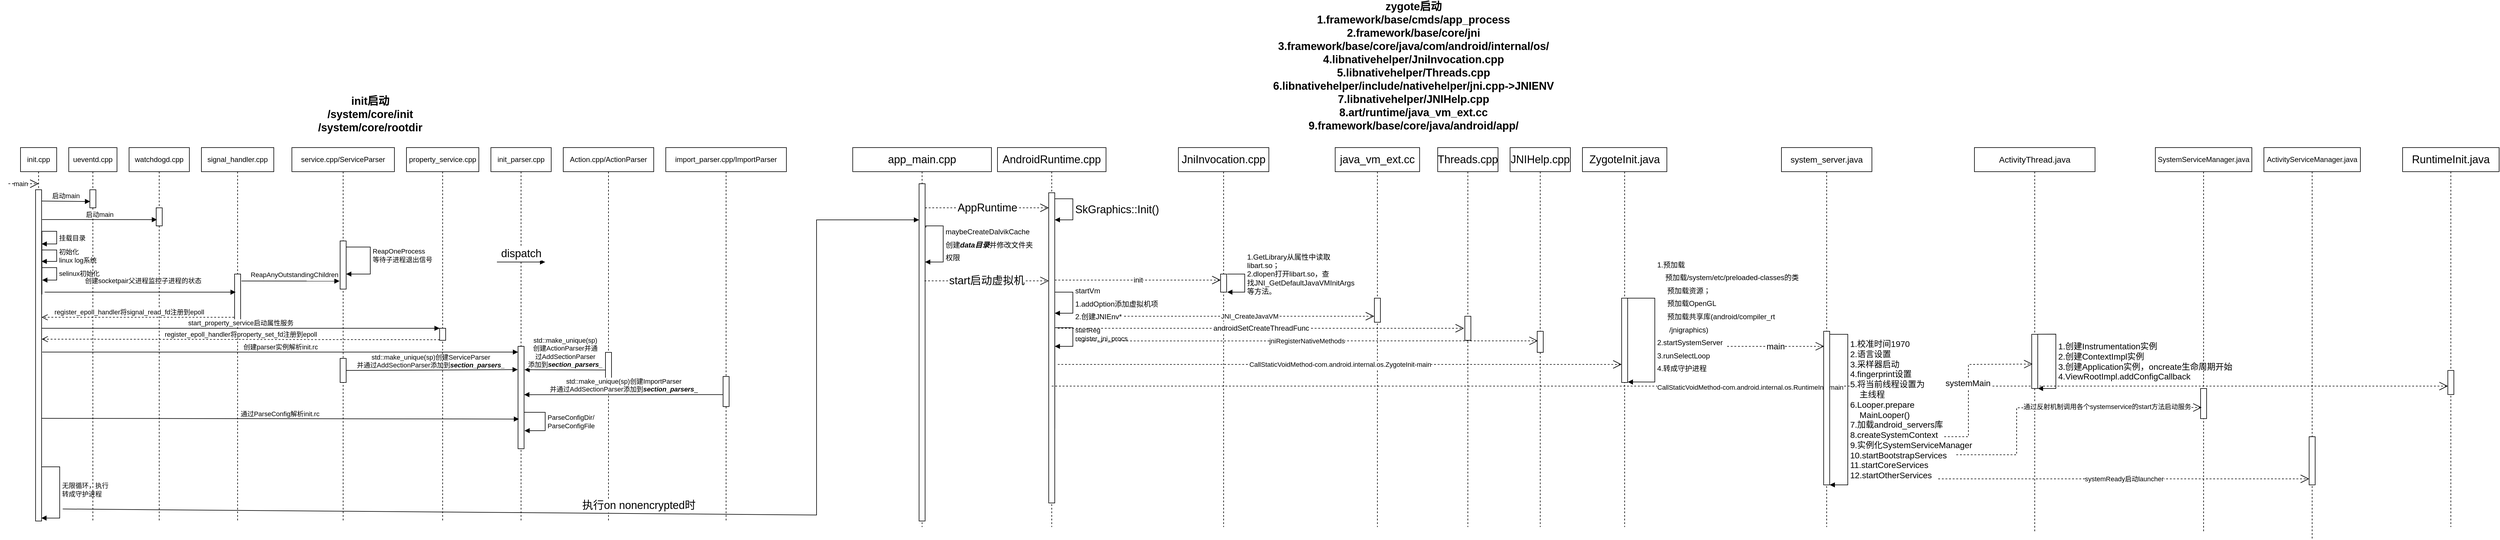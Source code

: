 <mxfile version="20.2.7" type="github">
  <diagram name="Page-1" id="13e1069c-82ec-6db2-03f1-153e76fe0fe0">
    <mxGraphModel dx="2526" dy="1664" grid="1" gridSize="10" guides="1" tooltips="1" connect="1" arrows="1" fold="1" page="1" pageScale="1" pageWidth="1100" pageHeight="850" background="none" math="0" shadow="0">
      <root>
        <mxCell id="0" />
        <mxCell id="1" parent="0" />
        <mxCell id="NBUXA40TTOA3BeRuOu_9-3" value="init.cpp" style="shape=umlLifeline;perimeter=lifelinePerimeter;whiteSpace=wrap;html=1;container=1;collapsible=0;recursiveResize=0;outlineConnect=0;" parent="1" vertex="1">
          <mxGeometry x="-1020" y="190" width="60" height="620" as="geometry" />
        </mxCell>
        <mxCell id="NBUXA40TTOA3BeRuOu_9-8" value="" style="html=1;points=[];perimeter=orthogonalPerimeter;" parent="NBUXA40TTOA3BeRuOu_9-3" vertex="1">
          <mxGeometry x="25" y="70" width="10" height="550" as="geometry" />
        </mxCell>
        <mxCell id="NBUXA40TTOA3BeRuOu_9-17" value="挂载目录" style="edgeStyle=orthogonalEdgeStyle;html=1;align=left;spacingLeft=2;endArrow=block;rounded=0;entryX=1;entryY=0;exitX=1.048;exitY=0.316;exitDx=0;exitDy=0;exitPerimeter=0;" parent="NBUXA40TTOA3BeRuOu_9-3" source="NBUXA40TTOA3BeRuOu_9-8" edge="1">
          <mxGeometry x="0.601" relative="1" as="geometry">
            <mxPoint x="40" y="140" as="sourcePoint" />
            <Array as="points">
              <mxPoint x="60" y="139" />
              <mxPoint x="60" y="160" />
            </Array>
            <mxPoint x="35" y="160" as="targetPoint" />
            <mxPoint as="offset" />
          </mxGeometry>
        </mxCell>
        <mxCell id="NBUXA40TTOA3BeRuOu_9-19" value="初始化&lt;br&gt;linux log系统" style="edgeStyle=orthogonalEdgeStyle;html=1;align=left;spacingLeft=2;endArrow=block;rounded=0;" parent="NBUXA40TTOA3BeRuOu_9-3" edge="1">
          <mxGeometry x="0.015" relative="1" as="geometry">
            <mxPoint x="35" y="170" as="sourcePoint" />
            <Array as="points">
              <mxPoint x="60" y="170" />
              <mxPoint x="60" y="189" />
            </Array>
            <mxPoint x="35" y="189" as="targetPoint" />
            <mxPoint as="offset" />
          </mxGeometry>
        </mxCell>
        <mxCell id="IWm-taD8-fj9oU0irWkf-2" value="selinux初始化" style="edgeStyle=orthogonalEdgeStyle;html=1;align=left;spacingLeft=2;endArrow=block;rounded=0;exitX=1.067;exitY=0.235;exitDx=0;exitDy=0;exitPerimeter=0;" parent="NBUXA40TTOA3BeRuOu_9-3" source="NBUXA40TTOA3BeRuOu_9-8" edge="1">
          <mxGeometry relative="1" as="geometry">
            <mxPoint x="35" y="315" as="sourcePoint" />
            <Array as="points">
              <mxPoint x="60" y="199" />
              <mxPoint x="60" y="220" />
            </Array>
            <mxPoint x="36" y="220" as="targetPoint" />
          </mxGeometry>
        </mxCell>
        <mxCell id="DfM5zsoMmQUeujYZHkAH-2" value="无限循环，执行&lt;br&gt;转成守护进程" style="edgeStyle=orthogonalEdgeStyle;html=1;align=left;spacingLeft=2;endArrow=block;rounded=0;entryX=0.957;entryY=0.991;entryDx=0;entryDy=0;entryPerimeter=0;" parent="NBUXA40TTOA3BeRuOu_9-3" target="NBUXA40TTOA3BeRuOu_9-8" edge="1">
          <mxGeometry relative="1" as="geometry">
            <mxPoint x="35" y="540" as="sourcePoint" />
            <Array as="points">
              <mxPoint x="35" y="530" />
              <mxPoint x="65" y="530" />
              <mxPoint x="65" y="615" />
            </Array>
            <mxPoint x="40" y="560" as="targetPoint" />
          </mxGeometry>
        </mxCell>
        <mxCell id="NBUXA40TTOA3BeRuOu_9-5" value="main" style="endArrow=open;endSize=12;dashed=1;html=1;rounded=0;" parent="1" edge="1">
          <mxGeometry x="-0.2" width="160" relative="1" as="geometry">
            <mxPoint x="-1040" y="250" as="sourcePoint" />
            <mxPoint x="-990" y="250" as="targetPoint" />
            <mxPoint as="offset" />
          </mxGeometry>
        </mxCell>
        <mxCell id="NBUXA40TTOA3BeRuOu_9-6" value="ueventd.cpp" style="shape=umlLifeline;perimeter=lifelinePerimeter;whiteSpace=wrap;html=1;container=1;collapsible=0;recursiveResize=0;outlineConnect=0;" parent="1" vertex="1">
          <mxGeometry x="-940" y="190" width="80" height="620" as="geometry" />
        </mxCell>
        <mxCell id="NBUXA40TTOA3BeRuOu_9-9" value="" style="html=1;points=[];perimeter=orthogonalPerimeter;" parent="NBUXA40TTOA3BeRuOu_9-6" vertex="1">
          <mxGeometry x="35" y="70" width="10" height="30" as="geometry" />
        </mxCell>
        <mxCell id="NBUXA40TTOA3BeRuOu_9-11" value="启动main" style="html=1;verticalAlign=bottom;endArrow=block;rounded=0;entryX=0.046;entryY=0.652;entryDx=0;entryDy=0;entryPerimeter=0;exitX=1;exitY=0.034;exitDx=0;exitDy=0;exitPerimeter=0;" parent="1" source="NBUXA40TTOA3BeRuOu_9-8" target="NBUXA40TTOA3BeRuOu_9-9" edge="1">
          <mxGeometry width="80" relative="1" as="geometry">
            <mxPoint x="-980" y="280" as="sourcePoint" />
            <mxPoint x="-900" y="280" as="targetPoint" />
          </mxGeometry>
        </mxCell>
        <mxCell id="NBUXA40TTOA3BeRuOu_9-12" value="watchdogd.cpp" style="shape=umlLifeline;perimeter=lifelinePerimeter;whiteSpace=wrap;html=1;container=1;collapsible=0;recursiveResize=0;outlineConnect=0;" parent="1" vertex="1">
          <mxGeometry x="-840" y="190" width="100" height="620" as="geometry" />
        </mxCell>
        <mxCell id="NBUXA40TTOA3BeRuOu_9-13" value="" style="html=1;points=[];perimeter=orthogonalPerimeter;" parent="NBUXA40TTOA3BeRuOu_9-12" vertex="1">
          <mxGeometry x="45" y="100" width="10" height="30" as="geometry" />
        </mxCell>
        <mxCell id="NBUXA40TTOA3BeRuOu_9-14" value="启动main" style="html=1;verticalAlign=bottom;endArrow=block;rounded=0;entryX=0.133;entryY=0.656;entryDx=0;entryDy=0;entryPerimeter=0;exitX=1.083;exitY=0.09;exitDx=0;exitDy=0;exitPerimeter=0;" parent="1" source="NBUXA40TTOA3BeRuOu_9-8" target="NBUXA40TTOA3BeRuOu_9-13" edge="1">
          <mxGeometry width="80" relative="1" as="geometry">
            <mxPoint x="-980" y="310" as="sourcePoint" />
            <mxPoint x="-800" y="310" as="targetPoint" />
          </mxGeometry>
        </mxCell>
        <mxCell id="NBUXA40TTOA3BeRuOu_9-20" value="signal_handler.cpp" style="shape=umlLifeline;perimeter=lifelinePerimeter;whiteSpace=wrap;html=1;container=1;collapsible=0;recursiveResize=0;outlineConnect=0;" parent="1" vertex="1">
          <mxGeometry x="-720" y="190" width="120" height="620" as="geometry" />
        </mxCell>
        <mxCell id="NBUXA40TTOA3BeRuOu_9-30" value="" style="html=1;points=[];perimeter=orthogonalPerimeter;" parent="NBUXA40TTOA3BeRuOu_9-20" vertex="1">
          <mxGeometry x="55" y="210" width="10" height="80" as="geometry" />
        </mxCell>
        <mxCell id="NBUXA40TTOA3BeRuOu_9-22" value="创建socketpair父进程监控子进程的状态" style="html=1;verticalAlign=bottom;endArrow=block;rounded=0;entryX=0.18;entryY=0.582;entryDx=0;entryDy=0;entryPerimeter=0;" parent="1" edge="1">
          <mxGeometry x="0.025" y="10" width="80" relative="1" as="geometry">
            <mxPoint x="-980" y="430" as="sourcePoint" />
            <mxPoint x="-663.2" y="430.01" as="targetPoint" />
            <mxPoint as="offset" />
          </mxGeometry>
        </mxCell>
        <mxCell id="NBUXA40TTOA3BeRuOu_9-23" value="service.cpp/ServiceParser" style="shape=umlLifeline;perimeter=lifelinePerimeter;whiteSpace=wrap;html=1;container=1;collapsible=0;recursiveResize=0;outlineConnect=0;" parent="1" vertex="1">
          <mxGeometry x="-570" y="190" width="170" height="620" as="geometry" />
        </mxCell>
        <mxCell id="NBUXA40TTOA3BeRuOu_9-24" value="" style="html=1;points=[];perimeter=orthogonalPerimeter;" parent="NBUXA40TTOA3BeRuOu_9-23" vertex="1">
          <mxGeometry x="80" y="155" width="10" height="80" as="geometry" />
        </mxCell>
        <mxCell id="NBUXA40TTOA3BeRuOu_9-29" value="ReapOneProcess&lt;br&gt;等待子进程退出信号" style="edgeStyle=orthogonalEdgeStyle;html=1;align=left;spacingLeft=2;endArrow=block;rounded=0;exitX=1.014;exitY=0.126;exitDx=0;exitDy=0;exitPerimeter=0;" parent="NBUXA40TTOA3BeRuOu_9-23" source="NBUXA40TTOA3BeRuOu_9-24" edge="1">
          <mxGeometry x="-0.135" relative="1" as="geometry">
            <mxPoint x="55" y="165" as="sourcePoint" />
            <Array as="points">
              <mxPoint x="130" y="165" />
              <mxPoint x="130" y="210" />
              <mxPoint x="90" y="210" />
            </Array>
            <mxPoint x="90" y="210" as="targetPoint" />
            <mxPoint as="offset" />
          </mxGeometry>
        </mxCell>
        <mxCell id="IWm-taD8-fj9oU0irWkf-14" value="" style="html=1;points=[];perimeter=orthogonalPerimeter;" parent="NBUXA40TTOA3BeRuOu_9-23" vertex="1">
          <mxGeometry x="80" y="350" width="10" height="40" as="geometry" />
        </mxCell>
        <mxCell id="IWm-taD8-fj9oU0irWkf-15" value="std::make_unique(sp)创建ServiceParser&lt;br&gt;并通过AddSectionParser添加到&lt;b&gt;&lt;i&gt;section_parsers_&lt;/i&gt;&lt;/b&gt;" style="html=1;verticalAlign=bottom;endArrow=block;rounded=0;entryX=-0.048;entryY=0.227;entryDx=0;entryDy=0;entryPerimeter=0;" parent="NBUXA40TTOA3BeRuOu_9-23" target="IWm-taD8-fj9oU0irWkf-13" edge="1">
          <mxGeometry x="-0.016" y="-1" width="80" relative="1" as="geometry">
            <mxPoint x="90" y="370" as="sourcePoint" />
            <mxPoint x="170" y="370" as="targetPoint" />
            <mxPoint as="offset" />
          </mxGeometry>
        </mxCell>
        <mxCell id="NBUXA40TTOA3BeRuOu_9-25" value="ReapAnyOutstandingChildren" style="html=1;verticalAlign=bottom;endArrow=block;rounded=0;entryX=-0.1;entryY=0.833;entryDx=0;entryDy=0;entryPerimeter=0;startArrow=none;exitX=1.144;exitY=0.144;exitDx=0;exitDy=0;exitPerimeter=0;" parent="1" source="NBUXA40TTOA3BeRuOu_9-30" target="NBUXA40TTOA3BeRuOu_9-24" edge="1">
          <mxGeometry x="0.081" y="2" width="80" relative="1" as="geometry">
            <mxPoint x="-650" y="412" as="sourcePoint" />
            <mxPoint x="-570" y="410" as="targetPoint" />
            <mxPoint as="offset" />
          </mxGeometry>
        </mxCell>
        <mxCell id="NBUXA40TTOA3BeRuOu_9-33" value="" style="html=1;verticalAlign=bottom;endArrow=none;rounded=0;exitX=1.06;exitY=0.233;exitDx=0;exitDy=0;exitPerimeter=0;" parent="1" edge="1">
          <mxGeometry width="80" relative="1" as="geometry">
            <mxPoint x="-654.4" y="410.815" as="sourcePoint" />
            <mxPoint x="-654" y="411" as="targetPoint" />
          </mxGeometry>
        </mxCell>
        <mxCell id="NBUXA40TTOA3BeRuOu_9-32" value="register_epoll_handler将signal_read_fd注册到epoll" style="html=1;verticalAlign=bottom;endArrow=open;dashed=1;endSize=8;exitX=-0.073;exitY=0.897;rounded=0;exitDx=0;exitDy=0;exitPerimeter=0;" parent="1" source="NBUXA40TTOA3BeRuOu_9-30" target="NBUXA40TTOA3BeRuOu_9-8" edge="1">
          <mxGeometry x="0.092" relative="1" as="geometry">
            <mxPoint x="-980" y="470" as="targetPoint" />
            <mxPoint as="offset" />
          </mxGeometry>
        </mxCell>
        <mxCell id="IWm-taD8-fj9oU0irWkf-3" value="property_service.cpp" style="shape=umlLifeline;perimeter=lifelinePerimeter;whiteSpace=wrap;html=1;container=1;collapsible=0;recursiveResize=0;outlineConnect=0;" parent="1" vertex="1">
          <mxGeometry x="-380" y="190" width="120" height="620" as="geometry" />
        </mxCell>
        <mxCell id="IWm-taD8-fj9oU0irWkf-6" value="" style="html=1;points=[];perimeter=orthogonalPerimeter;" parent="IWm-taD8-fj9oU0irWkf-3" vertex="1">
          <mxGeometry x="55" y="300" width="10" height="20" as="geometry" />
        </mxCell>
        <mxCell id="IWm-taD8-fj9oU0irWkf-7" value="start_property_service启动属性服务" style="html=1;verticalAlign=bottom;endArrow=block;entryX=0;entryY=0;rounded=0;" parent="1" source="NBUXA40TTOA3BeRuOu_9-8" target="IWm-taD8-fj9oU0irWkf-6" edge="1">
          <mxGeometry relative="1" as="geometry">
            <mxPoint x="-250" y="600" as="sourcePoint" />
          </mxGeometry>
        </mxCell>
        <mxCell id="IWm-taD8-fj9oU0irWkf-8" value="register_epoll_handler将property_set_fd注册到epoll" style="html=1;verticalAlign=bottom;endArrow=open;dashed=1;endSize=8;exitX=0;exitY=0.95;rounded=0;entryX=1.02;entryY=0.451;entryDx=0;entryDy=0;entryPerimeter=0;" parent="1" source="IWm-taD8-fj9oU0irWkf-6" target="NBUXA40TTOA3BeRuOu_9-8" edge="1">
          <mxGeometry relative="1" as="geometry">
            <mxPoint x="-980" y="509" as="targetPoint" />
          </mxGeometry>
        </mxCell>
        <mxCell id="IWm-taD8-fj9oU0irWkf-9" value="init_parser.cpp" style="shape=umlLifeline;perimeter=lifelinePerimeter;whiteSpace=wrap;html=1;container=1;collapsible=0;recursiveResize=0;outlineConnect=0;" parent="1" vertex="1">
          <mxGeometry x="-240" y="190" width="100" height="620" as="geometry" />
        </mxCell>
        <mxCell id="IWm-taD8-fj9oU0irWkf-13" value="" style="html=1;points=[];perimeter=orthogonalPerimeter;" parent="IWm-taD8-fj9oU0irWkf-9" vertex="1">
          <mxGeometry x="45" y="330" width="10" height="170" as="geometry" />
        </mxCell>
        <mxCell id="LSeL3Kkb-pXWRt0sWgxu-4" value="ParseConfigDir/&lt;br&gt;&lt;span style=&quot;font-size: 11px;&quot;&gt;ParseConfigFile&lt;/span&gt;" style="edgeStyle=orthogonalEdgeStyle;html=1;align=left;spacingLeft=2;endArrow=block;rounded=0;exitX=1.017;exitY=0.644;exitDx=0;exitDy=0;exitPerimeter=0;entryX=1.065;entryY=0.819;entryDx=0;entryDy=0;entryPerimeter=0;" parent="IWm-taD8-fj9oU0irWkf-9" source="IWm-taD8-fj9oU0irWkf-13" target="IWm-taD8-fj9oU0irWkf-13" edge="1">
          <mxGeometry relative="1" as="geometry">
            <mxPoint x="60" y="440" as="sourcePoint" />
            <Array as="points">
              <mxPoint x="90" y="439" />
              <mxPoint x="90" y="470" />
              <mxPoint x="56" y="470" />
            </Array>
            <mxPoint x="60" y="460" as="targetPoint" />
          </mxGeometry>
        </mxCell>
        <mxCell id="IWm-taD8-fj9oU0irWkf-10" value="创建parser实例解析init.rc" style="html=1;verticalAlign=bottom;endArrow=block;rounded=0;exitX=1.1;exitY=0.49;exitDx=0;exitDy=0;exitPerimeter=0;" parent="1" source="NBUXA40TTOA3BeRuOu_9-8" target="IWm-taD8-fj9oU0irWkf-13" edge="1">
          <mxGeometry width="80" relative="1" as="geometry">
            <mxPoint x="-980" y="530" as="sourcePoint" />
            <mxPoint x="-200" y="530" as="targetPoint" />
          </mxGeometry>
        </mxCell>
        <mxCell id="IWm-taD8-fj9oU0irWkf-11" value="Action.cpp/ActionParser" style="shape=umlLifeline;perimeter=lifelinePerimeter;whiteSpace=wrap;html=1;container=1;collapsible=0;recursiveResize=0;outlineConnect=0;" parent="1" vertex="1">
          <mxGeometry x="-120" y="190" width="150" height="620" as="geometry" />
        </mxCell>
        <mxCell id="IWm-taD8-fj9oU0irWkf-16" value="" style="html=1;points=[];perimeter=orthogonalPerimeter;" parent="IWm-taD8-fj9oU0irWkf-11" vertex="1">
          <mxGeometry x="70" y="340" width="10" height="50" as="geometry" />
        </mxCell>
        <mxCell id="IWm-taD8-fj9oU0irWkf-12" value="import_parser.cpp/ImportParser" style="shape=umlLifeline;perimeter=lifelinePerimeter;whiteSpace=wrap;html=1;container=1;collapsible=0;recursiveResize=0;outlineConnect=0;" parent="1" vertex="1">
          <mxGeometry x="50" y="190" width="200" height="620" as="geometry" />
        </mxCell>
        <mxCell id="IWm-taD8-fj9oU0irWkf-19" value="" style="html=1;points=[];perimeter=orthogonalPerimeter;" parent="IWm-taD8-fj9oU0irWkf-12" vertex="1">
          <mxGeometry x="95" y="380" width="10" height="50" as="geometry" />
        </mxCell>
        <mxCell id="IWm-taD8-fj9oU0irWkf-17" value="std::make_unique(sp)&lt;br&gt;创建ActionParser并通&lt;br&gt;过AddSectionParser&lt;br&gt;添加到&lt;b&gt;&lt;i&gt;section_parsers_&lt;/i&gt;&lt;/b&gt;" style="html=1;verticalAlign=bottom;endArrow=block;rounded=0;exitX=0.012;exitY=0.586;exitDx=0;exitDy=0;exitPerimeter=0;entryX=1.07;entryY=0.228;entryDx=0;entryDy=0;entryPerimeter=0;" parent="1" source="IWm-taD8-fj9oU0irWkf-16" target="IWm-taD8-fj9oU0irWkf-13" edge="1">
          <mxGeometry width="80" relative="1" as="geometry">
            <mxPoint x="-150" y="570" as="sourcePoint" />
            <mxPoint x="-180" y="560" as="targetPoint" />
          </mxGeometry>
        </mxCell>
        <mxCell id="IWm-taD8-fj9oU0irWkf-20" value="std::make_unique(sp)创建ImportParser&lt;br&gt;并通过AddSectionParser添加到&lt;b&gt;&lt;i&gt;section_parsers&lt;/i&gt;&lt;/b&gt;_" style="html=1;verticalAlign=bottom;endArrow=block;rounded=0;exitX=0.017;exitY=0.603;exitDx=0;exitDy=0;exitPerimeter=0;entryX=1.02;entryY=0.472;entryDx=0;entryDy=0;entryPerimeter=0;" parent="1" source="IWm-taD8-fj9oU0irWkf-19" target="IWm-taD8-fj9oU0irWkf-13" edge="1">
          <mxGeometry width="80" relative="1" as="geometry">
            <mxPoint y="600" as="sourcePoint" />
            <mxPoint x="-180" y="600" as="targetPoint" />
          </mxGeometry>
        </mxCell>
        <mxCell id="LSeL3Kkb-pXWRt0sWgxu-2" value="通过ParseConfig解析init.rc" style="html=1;verticalAlign=bottom;endArrow=block;rounded=0;entryX=0.163;entryY=0.71;entryDx=0;entryDy=0;entryPerimeter=0;exitX=0.981;exitY=0.69;exitDx=0;exitDy=0;exitPerimeter=0;" parent="1" source="NBUXA40TTOA3BeRuOu_9-8" target="IWm-taD8-fj9oU0irWkf-13" edge="1">
          <mxGeometry x="-0.002" y="-1" width="80" relative="1" as="geometry">
            <mxPoint x="-980" y="640" as="sourcePoint" />
            <mxPoint x="-900" y="640" as="targetPoint" />
            <mxPoint as="offset" />
          </mxGeometry>
        </mxCell>
        <mxCell id="DfM5zsoMmQUeujYZHkAH-5" value="init启动&#xa;/system/core/init&#xa;/system/core/rootdir" style="text;align=center;fontStyle=1;verticalAlign=middle;spacingLeft=3;spacingRight=3;strokeColor=none;rotatable=0;points=[[0,0.5],[1,0.5]];portConstraint=eastwest;fontSize=18;" parent="1" vertex="1">
          <mxGeometry x="-480" y="120" width="80" height="26" as="geometry" />
        </mxCell>
        <mxCell id="DfM5zsoMmQUeujYZHkAH-6" value="app_main.cpp" style="shape=umlLifeline;perimeter=lifelinePerimeter;whiteSpace=wrap;html=1;container=1;collapsible=0;recursiveResize=0;outlineConnect=0;fontSize=18;" parent="1" vertex="1">
          <mxGeometry x="360" y="190" width="230" height="630" as="geometry" />
        </mxCell>
        <mxCell id="DfM5zsoMmQUeujYZHkAH-8" value="" style="html=1;points=[];perimeter=orthogonalPerimeter;fontSize=18;" parent="DfM5zsoMmQUeujYZHkAH-6" vertex="1">
          <mxGeometry x="110" y="60" width="10" height="560" as="geometry" />
        </mxCell>
        <mxCell id="DfM5zsoMmQUeujYZHkAH-17" value="AppRuntime" style="endArrow=open;endSize=12;dashed=1;html=1;rounded=0;fontSize=18;" parent="DfM5zsoMmQUeujYZHkAH-6" target="DfM5zsoMmQUeujYZHkAH-14" edge="1">
          <mxGeometry width="160" relative="1" as="geometry">
            <mxPoint x="120" y="100" as="sourcePoint" />
            <mxPoint x="230" y="100" as="targetPoint" />
          </mxGeometry>
        </mxCell>
        <mxCell id="DfM5zsoMmQUeujYZHkAH-24" value="&lt;font style=&quot;font-size: 12px;&quot;&gt;maybeCreateDalvikCache&lt;br&gt;创建&lt;i&gt;&lt;b&gt;data目录&lt;/b&gt;&lt;/i&gt;并修改文件夹&lt;br&gt;权限&lt;/font&gt;" style="edgeStyle=orthogonalEdgeStyle;html=1;align=left;spacingLeft=2;endArrow=block;rounded=0;fontSize=18;exitX=1.143;exitY=0.13;exitDx=0;exitDy=0;exitPerimeter=0;" parent="DfM5zsoMmQUeujYZHkAH-6" source="DfM5zsoMmQUeujYZHkAH-8" edge="1">
          <mxGeometry x="0.011" relative="1" as="geometry">
            <mxPoint x="70" y="150" as="sourcePoint" />
            <Array as="points">
              <mxPoint x="121" y="130" />
              <mxPoint x="150" y="130" />
              <mxPoint x="150" y="190" />
            </Array>
            <mxPoint x="120" y="190" as="targetPoint" />
            <mxPoint as="offset" />
          </mxGeometry>
        </mxCell>
        <mxCell id="DfM5zsoMmQUeujYZHkAH-7" value="zygote启动&#xa;1.framework/base/cmds/app_process&#xa;2.framework/base/core/jni&#xa;3.framework/base/core/java/com/android/internal/os/&#xa;4.libnativehelper/JniInvocation.cpp&#xa;5.libnativehelper/Threads.cpp&#xa;6.libnativehelper/include/nativehelper/jni.cpp-&gt;JNIENV&#xa;7.libnativehelper/JNIHelp.cpp&#xa;8.art/runtime/java_vm_ext.cc&#xa;9.framework/base/core/java/android/app/" style="text;align=center;fontStyle=1;verticalAlign=middle;spacingLeft=3;spacingRight=3;strokeColor=none;rotatable=0;points=[[0,0.5],[1,0.5]];portConstraint=eastwest;fontSize=18;" parent="1" vertex="1">
          <mxGeometry x="1250" y="40" width="80" height="26" as="geometry" />
        </mxCell>
        <mxCell id="DfM5zsoMmQUeujYZHkAH-9" value="dispatch" style="html=1;verticalAlign=bottom;endArrow=block;rounded=0;fontSize=18;" parent="1" edge="1">
          <mxGeometry width="80" relative="1" as="geometry">
            <mxPoint x="-230" y="380" as="sourcePoint" />
            <mxPoint x="-150" y="380" as="targetPoint" />
          </mxGeometry>
        </mxCell>
        <mxCell id="DfM5zsoMmQUeujYZHkAH-10" value="执行on nonencrypted时" style="html=1;verticalAlign=bottom;endArrow=block;rounded=0;fontSize=18;" parent="1" edge="1">
          <mxGeometry width="80" relative="1" as="geometry">
            <mxPoint x="-950" y="790" as="sourcePoint" />
            <mxPoint x="470" y="310" as="targetPoint" />
            <Array as="points">
              <mxPoint x="300" y="800" />
              <mxPoint x="300" y="310" />
            </Array>
          </mxGeometry>
        </mxCell>
        <mxCell id="DfM5zsoMmQUeujYZHkAH-11" value="AndroidRuntime.cpp" style="shape=umlLifeline;perimeter=lifelinePerimeter;whiteSpace=wrap;html=1;container=1;collapsible=0;recursiveResize=0;outlineConnect=0;fontSize=18;" parent="1" vertex="1">
          <mxGeometry x="600" y="190" width="180" height="630" as="geometry" />
        </mxCell>
        <mxCell id="DfM5zsoMmQUeujYZHkAH-14" value="" style="html=1;points=[];perimeter=orthogonalPerimeter;fontSize=18;" parent="DfM5zsoMmQUeujYZHkAH-11" vertex="1">
          <mxGeometry x="85" y="75" width="10" height="515" as="geometry" />
        </mxCell>
        <mxCell id="DfM5zsoMmQUeujYZHkAH-16" value="SkGraphics::Init()" style="edgeStyle=orthogonalEdgeStyle;html=1;align=left;spacingLeft=2;endArrow=block;rounded=0;fontSize=18;" parent="DfM5zsoMmQUeujYZHkAH-11" edge="1">
          <mxGeometry relative="1" as="geometry">
            <mxPoint x="95" y="85" as="sourcePoint" />
            <Array as="points">
              <mxPoint x="125" y="85" />
              <mxPoint x="125" y="120" />
              <mxPoint x="100" y="120" />
            </Array>
            <mxPoint x="95" y="120" as="targetPoint" />
          </mxGeometry>
        </mxCell>
        <mxCell id="DfM5zsoMmQUeujYZHkAH-22" value="&lt;font style=&quot;font-size: 12px;&quot;&gt;startVm&lt;br&gt;1.addOption添加虚拟机项&lt;br&gt;2.创建JNIEnv*&lt;/font&gt;" style="edgeStyle=orthogonalEdgeStyle;html=1;align=left;spacingLeft=2;endArrow=block;rounded=0;fontSize=18;" parent="DfM5zsoMmQUeujYZHkAH-11" edge="1">
          <mxGeometry relative="1" as="geometry">
            <mxPoint x="95" y="240" as="sourcePoint" />
            <Array as="points">
              <mxPoint x="125" y="240" />
              <mxPoint x="125" y="275" />
            </Array>
            <mxPoint x="95" y="275" as="targetPoint" />
          </mxGeometry>
        </mxCell>
        <mxCell id="nUyMibiSjW3psWNG235X-4" value="startReg&lt;br&gt;register_jni_procs" style="edgeStyle=orthogonalEdgeStyle;html=1;align=left;spacingLeft=2;endArrow=block;rounded=0;exitX=1.006;exitY=0.76;exitDx=0;exitDy=0;exitPerimeter=0;" parent="DfM5zsoMmQUeujYZHkAH-11" source="DfM5zsoMmQUeujYZHkAH-14" edge="1">
          <mxGeometry x="0.613" relative="1" as="geometry">
            <mxPoint x="95" y="310" as="sourcePoint" />
            <Array as="points">
              <mxPoint x="95" y="299" />
              <mxPoint x="125" y="299" />
              <mxPoint x="125" y="330" />
            </Array>
            <mxPoint x="95" y="330" as="targetPoint" />
            <mxPoint as="offset" />
          </mxGeometry>
        </mxCell>
        <mxCell id="DfM5zsoMmQUeujYZHkAH-13" value="ZygoteInit.java" style="shape=umlLifeline;perimeter=lifelinePerimeter;whiteSpace=wrap;html=1;container=1;collapsible=0;recursiveResize=0;outlineConnect=0;fontSize=18;" parent="1" vertex="1">
          <mxGeometry x="1570" y="190" width="140" height="630" as="geometry" />
        </mxCell>
        <mxCell id="gkzFKs4SRI5wnjid1r51-4" value="" style="html=1;points=[];perimeter=orthogonalPerimeter;" parent="DfM5zsoMmQUeujYZHkAH-13" vertex="1">
          <mxGeometry x="65" y="250" width="10" height="140" as="geometry" />
        </mxCell>
        <mxCell id="gkzFKs4SRI5wnjid1r51-10" value="&lt;font style=&quot;font-size: 12px;&quot;&gt;1.预加载&lt;br&gt;&amp;nbsp; &amp;nbsp; 预加载/system/etc/preloaded-classes的类&lt;br&gt;&amp;nbsp; &amp;nbsp; &amp;nbsp;预加载资源；&lt;br&gt;&amp;nbsp; &amp;nbsp; &amp;nbsp;预加载OpenGL&lt;br&gt;&amp;nbsp; &amp;nbsp; &amp;nbsp;预加载共享库(android/compiler_rt&lt;br&gt;&amp;nbsp; &amp;nbsp; &amp;nbsp; /jnigraphics)&lt;br&gt;2.startSystemServer&lt;br&gt;3.runSelectLoop&lt;br&gt;4.转成守护进程&lt;br&gt;&lt;br&gt;&lt;/font&gt;" style="edgeStyle=orthogonalEdgeStyle;html=1;align=left;spacingLeft=2;endArrow=block;rounded=0;fontSize=18;entryX=1.016;entryY=0.994;entryDx=0;entryDy=0;entryPerimeter=0;" parent="DfM5zsoMmQUeujYZHkAH-13" target="gkzFKs4SRI5wnjid1r51-4" edge="1">
          <mxGeometry x="-0.258" relative="1" as="geometry">
            <mxPoint x="75" y="250" as="sourcePoint" />
            <Array as="points">
              <mxPoint x="120" y="250" />
              <mxPoint x="120" y="389" />
            </Array>
            <mxPoint x="80" y="390" as="targetPoint" />
            <mxPoint as="offset" />
          </mxGeometry>
        </mxCell>
        <mxCell id="DfM5zsoMmQUeujYZHkAH-19" value="JniInvocation.cpp" style="shape=umlLifeline;perimeter=lifelinePerimeter;whiteSpace=wrap;html=1;container=1;collapsible=0;recursiveResize=0;outlineConnect=0;fontSize=18;" parent="1" vertex="1">
          <mxGeometry x="900" y="190" width="150" height="630" as="geometry" />
        </mxCell>
        <mxCell id="DfM5zsoMmQUeujYZHkAH-29" value="" style="html=1;points=[];perimeter=orthogonalPerimeter;fontSize=12;" parent="DfM5zsoMmQUeujYZHkAH-19" vertex="1">
          <mxGeometry x="70" y="210" width="10" height="30" as="geometry" />
        </mxCell>
        <mxCell id="DfM5zsoMmQUeujYZHkAH-32" value="1.GetLibrary从属性中读取&lt;br&gt;libart.so；&lt;br&gt;2.dlopen打开libart.so，查&lt;br&gt;找JNI_GetDefaultJavaVMInitArgs&lt;br&gt;等方法。" style="edgeStyle=orthogonalEdgeStyle;html=1;align=left;spacingLeft=2;endArrow=block;rounded=0;fontSize=12;exitX=1.105;exitY=0;exitDx=0;exitDy=0;exitPerimeter=0;" parent="DfM5zsoMmQUeujYZHkAH-19" source="DfM5zsoMmQUeujYZHkAH-29" edge="1">
          <mxGeometry x="-0.342" relative="1" as="geometry">
            <mxPoint x="80" y="220" as="sourcePoint" />
            <Array as="points">
              <mxPoint x="110" y="210" />
              <mxPoint x="110" y="240" />
            </Array>
            <mxPoint x="81" y="240" as="targetPoint" />
            <mxPoint as="offset" />
          </mxGeometry>
        </mxCell>
        <mxCell id="DfM5zsoMmQUeujYZHkAH-18" value="start启动虚拟机" style="endArrow=open;endSize=12;dashed=1;html=1;rounded=0;fontSize=18;exitX=0.9;exitY=0.288;exitDx=0;exitDy=0;exitPerimeter=0;" parent="1" source="DfM5zsoMmQUeujYZHkAH-8" target="DfM5zsoMmQUeujYZHkAH-14" edge="1">
          <mxGeometry width="160" relative="1" as="geometry">
            <mxPoint x="490" y="340" as="sourcePoint" />
            <mxPoint x="650" y="340" as="targetPoint" />
          </mxGeometry>
        </mxCell>
        <mxCell id="DfM5zsoMmQUeujYZHkAH-30" value="init" style="endArrow=open;endSize=12;dashed=1;html=1;rounded=0;fontSize=12;" parent="1" source="DfM5zsoMmQUeujYZHkAH-14" edge="1">
          <mxGeometry width="160" relative="1" as="geometry">
            <mxPoint x="700" y="410" as="sourcePoint" />
            <mxPoint x="970" y="410" as="targetPoint" />
            <Array as="points">
              <mxPoint x="870" y="410" />
            </Array>
          </mxGeometry>
        </mxCell>
        <mxCell id="DfM5zsoMmQUeujYZHkAH-38" value="&lt;font style=&quot;font-size: 18px;&quot;&gt;Threads.cpp&lt;/font&gt;" style="shape=umlLifeline;perimeter=lifelinePerimeter;whiteSpace=wrap;html=1;container=1;collapsible=0;recursiveResize=0;outlineConnect=0;fontSize=12;" parent="1" vertex="1">
          <mxGeometry x="1330" y="190" width="100" height="630" as="geometry" />
        </mxCell>
        <mxCell id="DfM5zsoMmQUeujYZHkAH-39" value="" style="html=1;points=[];perimeter=orthogonalPerimeter;fontSize=12;" parent="DfM5zsoMmQUeujYZHkAH-38" vertex="1">
          <mxGeometry x="45" y="280" width="10" height="40" as="geometry" />
        </mxCell>
        <mxCell id="nUyMibiSjW3psWNG235X-1" value="&lt;font style=&quot;font-size: 18px;&quot;&gt;JNIHelp.cpp&lt;/font&gt;" style="shape=umlLifeline;perimeter=lifelinePerimeter;whiteSpace=wrap;html=1;container=1;collapsible=0;recursiveResize=0;outlineConnect=0;" parent="1" vertex="1">
          <mxGeometry x="1450" y="190" width="100" height="630" as="geometry" />
        </mxCell>
        <mxCell id="nUyMibiSjW3psWNG235X-5" value="" style="html=1;points=[];perimeter=orthogonalPerimeter;" parent="nUyMibiSjW3psWNG235X-1" vertex="1">
          <mxGeometry x="45" y="305" width="10" height="35" as="geometry" />
        </mxCell>
        <mxCell id="DfM5zsoMmQUeujYZHkAH-40" value="androidSetCreateThreadFunc" style="endArrow=open;endSize=12;dashed=1;html=1;rounded=0;fontSize=12;entryX=-0.145;entryY=0.5;entryDx=0;entryDy=0;entryPerimeter=0;" parent="1" target="DfM5zsoMmQUeujYZHkAH-39" edge="1">
          <mxGeometry width="160" relative="1" as="geometry">
            <mxPoint x="700" y="490" as="sourcePoint" />
            <mxPoint x="880" y="490" as="targetPoint" />
          </mxGeometry>
        </mxCell>
        <mxCell id="nUyMibiSjW3psWNG235X-6" value="jniRegisterNativeMethods" style="endArrow=open;endSize=12;dashed=1;html=1;rounded=0;entryX=0.104;entryY=0.453;entryDx=0;entryDy=0;entryPerimeter=0;" parent="1" target="nUyMibiSjW3psWNG235X-5" edge="1">
          <mxGeometry width="160" relative="1" as="geometry">
            <mxPoint x="730" y="511" as="sourcePoint" />
            <mxPoint x="1360" y="510" as="targetPoint" />
          </mxGeometry>
        </mxCell>
        <mxCell id="gkzFKs4SRI5wnjid1r51-1" value="&lt;font style=&quot;font-size: 18px;&quot;&gt;java_vm_ext.cc&lt;/font&gt;" style="shape=umlLifeline;perimeter=lifelinePerimeter;whiteSpace=wrap;html=1;container=1;collapsible=0;recursiveResize=0;outlineConnect=0;" parent="1" vertex="1">
          <mxGeometry x="1160" y="190" width="140" height="630" as="geometry" />
        </mxCell>
        <mxCell id="gkzFKs4SRI5wnjid1r51-2" value="" style="html=1;points=[];perimeter=orthogonalPerimeter;" parent="gkzFKs4SRI5wnjid1r51-1" vertex="1">
          <mxGeometry x="65" y="250" width="10" height="40" as="geometry" />
        </mxCell>
        <mxCell id="gkzFKs4SRI5wnjid1r51-3" value="JNI_CreateJavaVM" style="endArrow=open;endSize=12;dashed=1;html=1;rounded=0;entryX=-0.035;entryY=0.75;entryDx=0;entryDy=0;entryPerimeter=0;" parent="1" target="gkzFKs4SRI5wnjid1r51-2" edge="1">
          <mxGeometry width="160" relative="1" as="geometry">
            <mxPoint x="810" y="470" as="sourcePoint" />
            <mxPoint x="1260" y="470" as="targetPoint" />
          </mxGeometry>
        </mxCell>
        <mxCell id="gkzFKs4SRI5wnjid1r51-6" value="&lt;font style=&quot;font-size: 18px;&quot;&gt;RuntimeInit.java&lt;/font&gt;" style="shape=umlLifeline;perimeter=lifelinePerimeter;whiteSpace=wrap;html=1;container=1;collapsible=0;recursiveResize=0;outlineConnect=0;" parent="1" vertex="1">
          <mxGeometry x="2930" y="190" width="160" height="630" as="geometry" />
        </mxCell>
        <mxCell id="gkzFKs4SRI5wnjid1r51-7" value="" style="html=1;points=[];perimeter=orthogonalPerimeter;fontSize=18;" parent="gkzFKs4SRI5wnjid1r51-6" vertex="1">
          <mxGeometry x="75" y="370" width="10" height="40" as="geometry" />
        </mxCell>
        <mxCell id="gkzFKs4SRI5wnjid1r51-5" value="CallStaticVoidMethod-com.android.internal.os.ZygoteInit-main" style="endArrow=open;endSize=12;dashed=1;html=1;rounded=0;" parent="1" target="gkzFKs4SRI5wnjid1r51-4" edge="1">
          <mxGeometry width="160" relative="1" as="geometry">
            <mxPoint x="700" y="550" as="sourcePoint" />
            <mxPoint x="1630" y="580" as="targetPoint" />
          </mxGeometry>
        </mxCell>
        <mxCell id="gkzFKs4SRI5wnjid1r51-8" value="&lt;span style=&quot;font-size: 11px;&quot;&gt;CallStaticVoidMethod-com.android.internal.os.RuntimeInit-main&lt;/span&gt;" style="endArrow=open;endSize=12;dashed=1;html=1;rounded=0;fontSize=18;entryX=0;entryY=0.65;entryDx=0;entryDy=0;entryPerimeter=0;" parent="1" source="DfM5zsoMmQUeujYZHkAH-11" target="gkzFKs4SRI5wnjid1r51-7" edge="1">
          <mxGeometry width="160" relative="1" as="geometry">
            <mxPoint x="690" y="620" as="sourcePoint" />
            <mxPoint x="640" y="620" as="targetPoint" />
          </mxGeometry>
        </mxCell>
        <mxCell id="gkzFKs4SRI5wnjid1r51-11" value="&lt;font style=&quot;font-size: 14px;&quot;&gt;system_server.java&lt;/font&gt;" style="shape=umlLifeline;perimeter=lifelinePerimeter;whiteSpace=wrap;html=1;container=1;collapsible=0;recursiveResize=0;outlineConnect=0;fontSize=12;" parent="1" vertex="1">
          <mxGeometry x="1900" y="190" width="150" height="630" as="geometry" />
        </mxCell>
        <mxCell id="gkzFKs4SRI5wnjid1r51-12" value="" style="html=1;points=[];perimeter=orthogonalPerimeter;fontSize=14;" parent="gkzFKs4SRI5wnjid1r51-11" vertex="1">
          <mxGeometry x="70" y="305" width="10" height="255" as="geometry" />
        </mxCell>
        <mxCell id="gkzFKs4SRI5wnjid1r51-18" value="1.校准时间1970&lt;br&gt;2.语言设置&lt;br&gt;3.采样器启动&lt;br&gt;4.fingerprint设置&lt;br&gt;5.将当前线程设置为&lt;br&gt;&amp;nbsp; &amp;nbsp; 主线程&lt;br&gt;6.Looper.prepare&lt;br&gt;&amp;nbsp; &amp;nbsp; MainLooper()&lt;br&gt;7.加载android_servers库&lt;br&gt;8.createSystemContext&lt;br&gt;9.实例化SystemServiceManager&lt;br&gt;10.startBootstrapServices&lt;br&gt;11.startCoreServices&lt;br&gt;12.startOtherServices" style="edgeStyle=orthogonalEdgeStyle;html=1;align=left;spacingLeft=2;endArrow=block;rounded=0;fontSize=14;" parent="gkzFKs4SRI5wnjid1r51-11" edge="1">
          <mxGeometry relative="1" as="geometry">
            <mxPoint x="80" y="310" as="sourcePoint" />
            <Array as="points">
              <mxPoint x="110" y="310" />
              <mxPoint x="110" y="560" />
              <mxPoint x="80" y="560" />
            </Array>
            <mxPoint x="80" y="560" as="targetPoint" />
          </mxGeometry>
        </mxCell>
        <mxCell id="gkzFKs4SRI5wnjid1r51-13" value="main" style="endArrow=open;endSize=12;dashed=1;html=1;rounded=0;fontSize=14;entryX=0.067;entryY=0.098;entryDx=0;entryDy=0;entryPerimeter=0;" parent="1" target="gkzFKs4SRI5wnjid1r51-12" edge="1">
          <mxGeometry width="160" relative="1" as="geometry">
            <mxPoint x="1810" y="520" as="sourcePoint" />
            <mxPoint x="1950" y="520" as="targetPoint" />
          </mxGeometry>
        </mxCell>
        <mxCell id="gkzFKs4SRI5wnjid1r51-19" value="ActivityThread.java" style="shape=umlLifeline;perimeter=lifelinePerimeter;whiteSpace=wrap;html=1;container=1;collapsible=0;recursiveResize=0;outlineConnect=0;fontSize=14;" parent="1" vertex="1">
          <mxGeometry x="2220" y="190" width="200" height="640" as="geometry" />
        </mxCell>
        <mxCell id="gkzFKs4SRI5wnjid1r51-20" value="" style="html=1;points=[];perimeter=orthogonalPerimeter;fontSize=14;" parent="gkzFKs4SRI5wnjid1r51-19" vertex="1">
          <mxGeometry x="95" y="310" width="10" height="90" as="geometry" />
        </mxCell>
        <mxCell id="gkzFKs4SRI5wnjid1r51-27" value="1.创建Instrumentation实例&lt;br&gt;2.创建ContextImpl实例&lt;br&gt;3.创建Application实例，oncreate生命周期开始&lt;br&gt;4.ViewRootImpl.addConfigCallback" style="edgeStyle=orthogonalEdgeStyle;html=1;align=left;spacingLeft=2;endArrow=block;rounded=0;fontSize=14;exitX=1.02;exitY=-0.002;exitDx=0;exitDy=0;exitPerimeter=0;entryX=1.02;entryY=1;entryDx=0;entryDy=0;entryPerimeter=0;" parent="gkzFKs4SRI5wnjid1r51-19" edge="1" target="gkzFKs4SRI5wnjid1r51-20" source="gkzFKs4SRI5wnjid1r51-20">
          <mxGeometry relative="1" as="geometry">
            <mxPoint x="110" y="460" as="sourcePoint" />
            <Array as="points">
              <mxPoint x="135" y="310" />
              <mxPoint x="135" y="400" />
            </Array>
            <mxPoint x="110" y="400" as="targetPoint" />
            <mxPoint as="offset" />
          </mxGeometry>
        </mxCell>
        <mxCell id="gkzFKs4SRI5wnjid1r51-22" value="systemMain" style="endArrow=open;endSize=12;dashed=1;html=1;rounded=0;fontSize=14;entryX=0.134;entryY=0.549;entryDx=0;entryDy=0;entryPerimeter=0;" parent="1" target="gkzFKs4SRI5wnjid1r51-20" edge="1">
          <mxGeometry x="-0.028" y="1" width="160" relative="1" as="geometry">
            <mxPoint x="2170" y="670" as="sourcePoint" />
            <mxPoint x="2310" y="700" as="targetPoint" />
            <Array as="points">
              <mxPoint x="2210" y="670" />
              <mxPoint x="2210" y="550" />
            </Array>
            <mxPoint as="offset" />
          </mxGeometry>
        </mxCell>
        <mxCell id="VJ2b186I_efFxFtFndhR-1" value="SystemServiceManager.java" style="shape=umlLifeline;perimeter=lifelinePerimeter;whiteSpace=wrap;html=1;container=1;collapsible=0;recursiveResize=0;outlineConnect=0;" vertex="1" parent="1">
          <mxGeometry x="2520" y="190" width="160" height="640" as="geometry" />
        </mxCell>
        <mxCell id="VJ2b186I_efFxFtFndhR-2" value="" style="html=1;points=[];perimeter=orthogonalPerimeter;" vertex="1" parent="VJ2b186I_efFxFtFndhR-1">
          <mxGeometry x="75" y="400" width="10" height="50" as="geometry" />
        </mxCell>
        <mxCell id="VJ2b186I_efFxFtFndhR-3" value="通过反射机制调用各个systemservice的start方法启动服务" style="endArrow=open;endSize=12;dashed=1;html=1;rounded=0;entryX=0.178;entryY=0.63;entryDx=0;entryDy=0;entryPerimeter=0;" edge="1" parent="1" target="VJ2b186I_efFxFtFndhR-2">
          <mxGeometry x="0.353" y="2" width="160" relative="1" as="geometry">
            <mxPoint x="2190" y="700" as="sourcePoint" />
            <mxPoint x="2350" y="700" as="targetPoint" />
            <Array as="points">
              <mxPoint x="2290" y="700" />
              <mxPoint x="2290" y="622" />
            </Array>
            <mxPoint as="offset" />
          </mxGeometry>
        </mxCell>
        <mxCell id="VJ2b186I_efFxFtFndhR-5" value="ActivityServiceManager.java" style="shape=umlLifeline;perimeter=lifelinePerimeter;whiteSpace=wrap;html=1;container=1;collapsible=0;recursiveResize=0;outlineConnect=0;" vertex="1" parent="1">
          <mxGeometry x="2700" y="190" width="160" height="650" as="geometry" />
        </mxCell>
        <mxCell id="VJ2b186I_efFxFtFndhR-6" value="" style="html=1;points=[];perimeter=orthogonalPerimeter;" vertex="1" parent="VJ2b186I_efFxFtFndhR-5">
          <mxGeometry x="75" y="480" width="10" height="80" as="geometry" />
        </mxCell>
        <mxCell id="VJ2b186I_efFxFtFndhR-7" value="systemReady启动launcher" style="endArrow=open;endSize=12;dashed=1;html=1;rounded=0;" edge="1" parent="1" target="VJ2b186I_efFxFtFndhR-6">
          <mxGeometry width="160" relative="1" as="geometry">
            <mxPoint x="2160" y="740" as="sourcePoint" />
            <mxPoint x="2320" y="740" as="targetPoint" />
          </mxGeometry>
        </mxCell>
      </root>
    </mxGraphModel>
  </diagram>
</mxfile>
